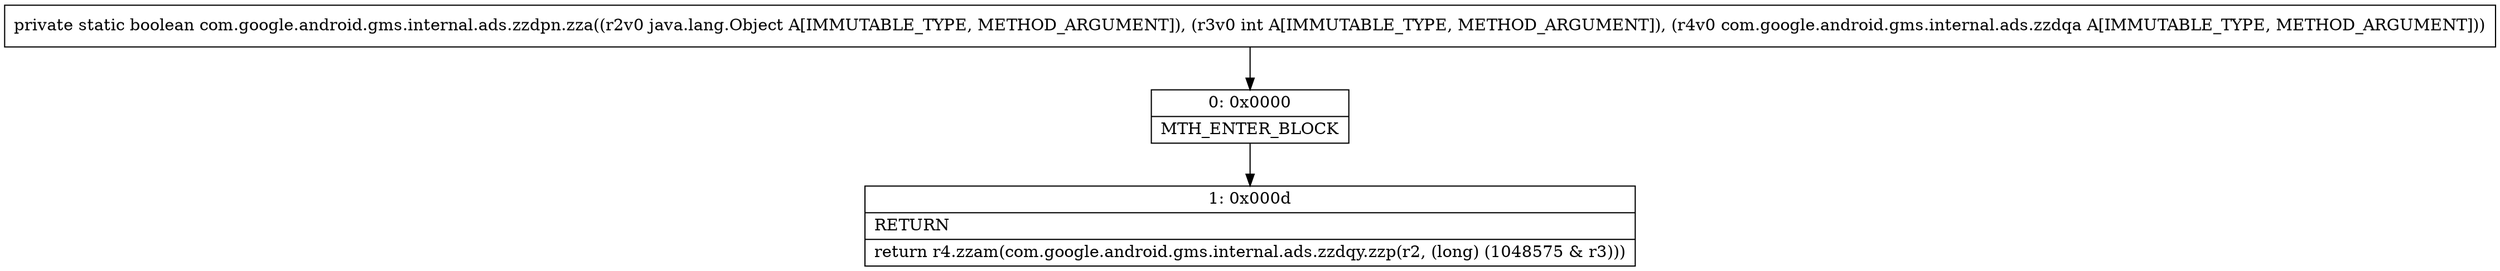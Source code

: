digraph "CFG forcom.google.android.gms.internal.ads.zzdpn.zza(Ljava\/lang\/Object;ILcom\/google\/android\/gms\/internal\/ads\/zzdqa;)Z" {
Node_0 [shape=record,label="{0\:\ 0x0000|MTH_ENTER_BLOCK\l}"];
Node_1 [shape=record,label="{1\:\ 0x000d|RETURN\l|return r4.zzam(com.google.android.gms.internal.ads.zzdqy.zzp(r2, (long) (1048575 & r3)))\l}"];
MethodNode[shape=record,label="{private static boolean com.google.android.gms.internal.ads.zzdpn.zza((r2v0 java.lang.Object A[IMMUTABLE_TYPE, METHOD_ARGUMENT]), (r3v0 int A[IMMUTABLE_TYPE, METHOD_ARGUMENT]), (r4v0 com.google.android.gms.internal.ads.zzdqa A[IMMUTABLE_TYPE, METHOD_ARGUMENT])) }"];
MethodNode -> Node_0;
Node_0 -> Node_1;
}

